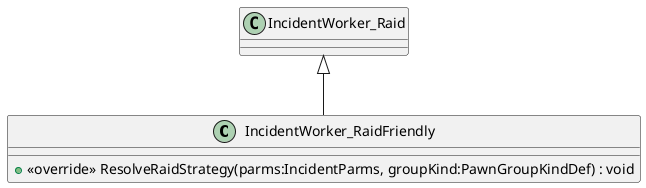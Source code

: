 @startuml
class IncidentWorker_RaidFriendly {
    + <<override>> ResolveRaidStrategy(parms:IncidentParms, groupKind:PawnGroupKindDef) : void
}
IncidentWorker_Raid <|-- IncidentWorker_RaidFriendly
@enduml
